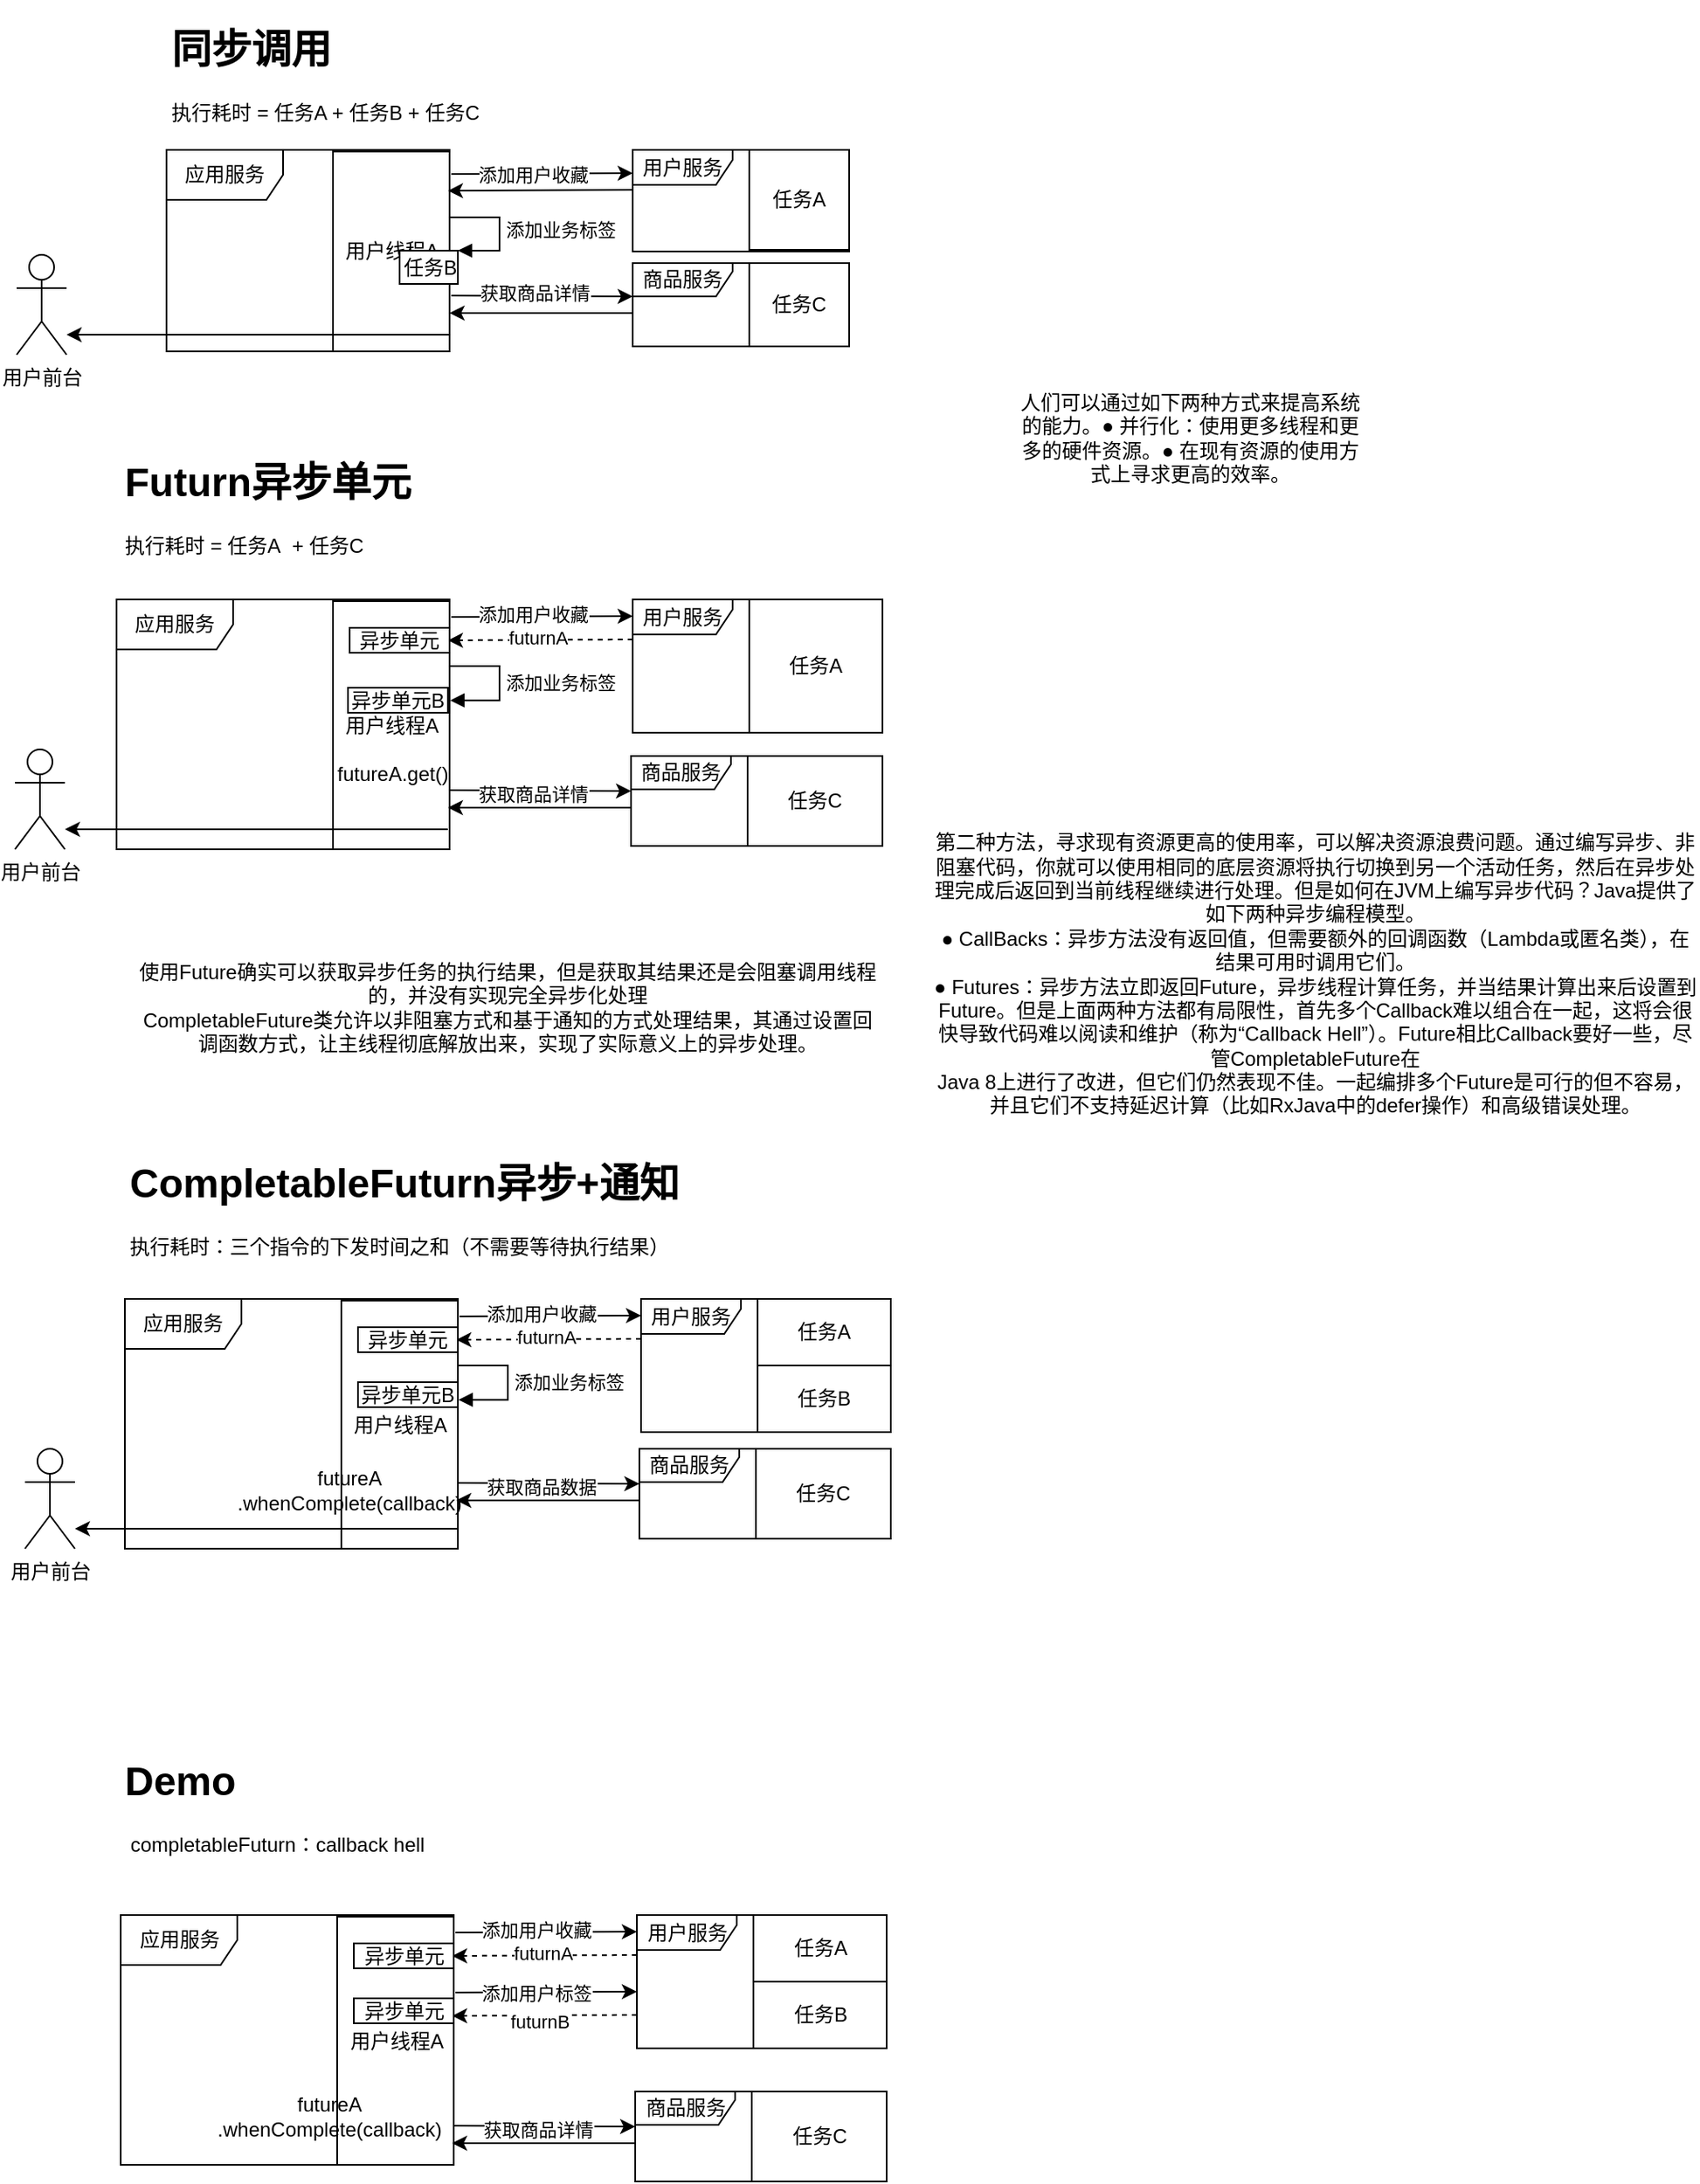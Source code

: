 <mxfile version="17.1.2" type="github">
  <diagram id="YxvS4D-LL8fNlQ251Akh" name="第 1 页">
    <mxGraphModel dx="1199" dy="720" grid="1" gridSize="10" guides="1" tooltips="1" connect="1" arrows="1" fold="1" page="1" pageScale="1" pageWidth="827" pageHeight="1169" math="0" shadow="0">
      <root>
        <mxCell id="0" />
        <mxCell id="1" parent="0" />
        <mxCell id="aYUkV0Ceu2SjlymIUX1H-2" value="&lt;h1&gt;同步调用&lt;/h1&gt;&lt;p&gt;执行耗时 = 任务A + 任务B + 任务C&lt;/p&gt;" style="text;html=1;strokeColor=none;fillColor=none;spacing=5;spacingTop=-20;whiteSpace=wrap;overflow=hidden;rounded=0;" parent="1" vertex="1">
          <mxGeometry x="-32.5" y="70" width="290" height="70" as="geometry" />
        </mxCell>
        <mxCell id="aYUkV0Ceu2SjlymIUX1H-5" value="用户线程A" style="html=1;" parent="1" vertex="1">
          <mxGeometry x="70" y="151" width="70" height="120" as="geometry" />
        </mxCell>
        <mxCell id="FG8VGtfRQt78oF9gW6V4-4" value="" style="edgeStyle=orthogonalEdgeStyle;rounded=0;orthogonalLoop=1;jettySize=auto;html=1;" edge="1" parent="1" target="FG8VGtfRQt78oF9gW6V4-1">
          <mxGeometry relative="1" as="geometry">
            <mxPoint x="140" y="261" as="sourcePoint" />
            <Array as="points">
              <mxPoint x="-110" y="261" />
              <mxPoint x="-110" y="261" />
            </Array>
          </mxGeometry>
        </mxCell>
        <mxCell id="aYUkV0Ceu2SjlymIUX1H-9" value="应用服务" style="shape=umlFrame;whiteSpace=wrap;html=1;width=70;height=30;" parent="1" vertex="1">
          <mxGeometry x="-30" y="150" width="170" height="121" as="geometry" />
        </mxCell>
        <mxCell id="aYUkV0Ceu2SjlymIUX1H-17" value="用户服务" style="shape=umlFrame;whiteSpace=wrap;html=1;width=60;height=21;" parent="1" vertex="1">
          <mxGeometry x="250" y="150" width="130" height="61" as="geometry" />
        </mxCell>
        <mxCell id="aYUkV0Ceu2SjlymIUX1H-18" value="商品服务" style="shape=umlFrame;whiteSpace=wrap;html=1;width=60;height=20;" parent="1" vertex="1">
          <mxGeometry x="250" y="218" width="130" height="50" as="geometry" />
        </mxCell>
        <mxCell id="aYUkV0Ceu2SjlymIUX1H-19" value="" style="endArrow=classic;html=1;rounded=0;exitX=1.014;exitY=0.088;exitDx=0;exitDy=0;exitPerimeter=0;" parent="1" edge="1">
          <mxGeometry width="50" height="50" relative="1" as="geometry">
            <mxPoint x="140.98" y="164.56" as="sourcePoint" />
            <mxPoint x="250" y="164" as="targetPoint" />
          </mxGeometry>
        </mxCell>
        <mxCell id="aYUkV0Ceu2SjlymIUX1H-21" value="添加用户收藏" style="edgeLabel;html=1;align=center;verticalAlign=middle;resizable=0;points=[];" parent="aYUkV0Ceu2SjlymIUX1H-19" vertex="1" connectable="0">
          <mxGeometry x="-0.253" relative="1" as="geometry">
            <mxPoint x="8" as="offset" />
          </mxGeometry>
        </mxCell>
        <mxCell id="aYUkV0Ceu2SjlymIUX1H-20" value="" style="endArrow=classic;html=1;rounded=0;entryX=0.986;entryY=0.171;entryDx=0;entryDy=0;entryPerimeter=0;" parent="1" edge="1">
          <mxGeometry width="50" height="50" relative="1" as="geometry">
            <mxPoint x="250" y="174" as="sourcePoint" />
            <mxPoint x="139.02" y="174.52" as="targetPoint" />
          </mxGeometry>
        </mxCell>
        <mxCell id="aYUkV0Ceu2SjlymIUX1H-23" value="" style="endArrow=classic;html=1;rounded=0;exitX=1.014;exitY=0.663;exitDx=0;exitDy=0;exitPerimeter=0;" parent="1" edge="1">
          <mxGeometry width="50" height="50" relative="1" as="geometry">
            <mxPoint x="140.98" y="237.56" as="sourcePoint" />
            <mxPoint x="250" y="238" as="targetPoint" />
          </mxGeometry>
        </mxCell>
        <mxCell id="KaBQcw274Nk4PCJn2wYP-22" value="获取商品详情" style="edgeLabel;html=1;align=center;verticalAlign=middle;resizable=0;points=[];" parent="aYUkV0Ceu2SjlymIUX1H-23" vertex="1" connectable="0">
          <mxGeometry x="-0.067" y="2" relative="1" as="geometry">
            <mxPoint x="-1" as="offset" />
          </mxGeometry>
        </mxCell>
        <mxCell id="aYUkV0Ceu2SjlymIUX1H-25" value="" style="endArrow=classic;html=1;rounded=0;entryX=1;entryY=0.75;entryDx=0;entryDy=0;" parent="1" edge="1">
          <mxGeometry width="50" height="50" relative="1" as="geometry">
            <mxPoint x="250" y="248" as="sourcePoint" />
            <mxPoint x="140" y="248" as="targetPoint" />
          </mxGeometry>
        </mxCell>
        <mxCell id="aYUkV0Ceu2SjlymIUX1H-28" value="任务A" style="rounded=0;whiteSpace=wrap;html=1;" parent="1" vertex="1">
          <mxGeometry x="320" y="150" width="60" height="60" as="geometry" />
        </mxCell>
        <mxCell id="aYUkV0Ceu2SjlymIUX1H-29" value="任务C" style="rounded=0;whiteSpace=wrap;html=1;" parent="1" vertex="1">
          <mxGeometry x="320" y="218" width="60" height="50" as="geometry" />
        </mxCell>
        <mxCell id="KaBQcw274Nk4PCJn2wYP-5" value="&lt;h1&gt;Futurn异步单元&lt;/h1&gt;&lt;p&gt;执行耗时 = 任务A&amp;nbsp; + 任务C&amp;nbsp;&lt;/p&gt;" style="text;html=1;strokeColor=none;fillColor=none;spacing=5;spacingTop=-20;whiteSpace=wrap;overflow=hidden;rounded=0;" parent="1" vertex="1">
          <mxGeometry x="-60" y="330" width="290" height="70" as="geometry" />
        </mxCell>
        <mxCell id="KaBQcw274Nk4PCJn2wYP-41" value="使用Future确实可以获取异步任务的执行结果，但是获取其结果还是会阻塞调用线程的，并没有实现完全异步化处理&lt;br&gt;CompletableFuture类允许以非阻塞方式和基于通知的方式处理结果，其通过设置回调函数方式，让主线程彻底解放出来，实现了实际意义上的异步处理。" style="text;html=1;strokeColor=none;fillColor=none;align=center;verticalAlign=middle;whiteSpace=wrap;rounded=0;" parent="1" vertex="1">
          <mxGeometry x="-50" y="620" width="450" height="90" as="geometry" />
        </mxCell>
        <mxCell id="KaBQcw274Nk4PCJn2wYP-48" value="用户线程A" style="html=1;" parent="1" vertex="1">
          <mxGeometry x="70" y="421" width="70" height="149" as="geometry" />
        </mxCell>
        <mxCell id="KaBQcw274Nk4PCJn2wYP-49" value="应用服务" style="shape=umlFrame;whiteSpace=wrap;html=1;width=70;height=30;" parent="1" vertex="1">
          <mxGeometry x="-60" y="420" width="200" height="150" as="geometry" />
        </mxCell>
        <mxCell id="KaBQcw274Nk4PCJn2wYP-50" value="用户服务" style="shape=umlFrame;whiteSpace=wrap;html=1;width=60;height=21;" parent="1" vertex="1">
          <mxGeometry x="250" y="420" width="150" height="80" as="geometry" />
        </mxCell>
        <mxCell id="KaBQcw274Nk4PCJn2wYP-51" value="商品服务" style="shape=umlFrame;whiteSpace=wrap;html=1;width=60;height=20;" parent="1" vertex="1">
          <mxGeometry x="249" y="514" width="151" height="54" as="geometry" />
        </mxCell>
        <mxCell id="KaBQcw274Nk4PCJn2wYP-52" value="" style="endArrow=classic;html=1;rounded=0;exitX=1.014;exitY=0.088;exitDx=0;exitDy=0;exitPerimeter=0;" parent="1" edge="1">
          <mxGeometry width="50" height="50" relative="1" as="geometry">
            <mxPoint x="140.98" y="430.56" as="sourcePoint" />
            <mxPoint x="250" y="430" as="targetPoint" />
          </mxGeometry>
        </mxCell>
        <mxCell id="KaBQcw274Nk4PCJn2wYP-53" value="添加用户收藏" style="edgeLabel;html=1;align=center;verticalAlign=middle;resizable=0;points=[];" parent="KaBQcw274Nk4PCJn2wYP-52" vertex="1" connectable="0">
          <mxGeometry x="-0.253" relative="1" as="geometry">
            <mxPoint x="8" y="-2" as="offset" />
          </mxGeometry>
        </mxCell>
        <mxCell id="KaBQcw274Nk4PCJn2wYP-54" value="" style="endArrow=classic;html=1;rounded=0;entryX=0.986;entryY=0.171;entryDx=0;entryDy=0;entryPerimeter=0;dashed=1;" parent="1" edge="1">
          <mxGeometry width="50" height="50" relative="1" as="geometry">
            <mxPoint x="250" y="444" as="sourcePoint" />
            <mxPoint x="139.02" y="444.52" as="targetPoint" />
          </mxGeometry>
        </mxCell>
        <mxCell id="KaBQcw274Nk4PCJn2wYP-65" value="futurnA" style="edgeLabel;html=1;align=center;verticalAlign=middle;resizable=0;points=[];" parent="KaBQcw274Nk4PCJn2wYP-54" vertex="1" connectable="0">
          <mxGeometry x="0.045" y="-2" relative="1" as="geometry">
            <mxPoint x="1" as="offset" />
          </mxGeometry>
        </mxCell>
        <mxCell id="KaBQcw274Nk4PCJn2wYP-55" value="" style="endArrow=classic;html=1;rounded=0;exitX=1.014;exitY=0.663;exitDx=0;exitDy=0;exitPerimeter=0;" parent="1" edge="1">
          <mxGeometry width="50" height="50" relative="1" as="geometry">
            <mxPoint x="139.98" y="534.56" as="sourcePoint" />
            <mxPoint x="249" y="535" as="targetPoint" />
          </mxGeometry>
        </mxCell>
        <mxCell id="KaBQcw274Nk4PCJn2wYP-56" value="获取商品详情" style="edgeLabel;html=1;align=center;verticalAlign=middle;resizable=0;points=[];" parent="KaBQcw274Nk4PCJn2wYP-55" vertex="1" connectable="0">
          <mxGeometry x="-0.067" y="2" relative="1" as="geometry">
            <mxPoint x="-1" y="4" as="offset" />
          </mxGeometry>
        </mxCell>
        <mxCell id="KaBQcw274Nk4PCJn2wYP-57" value="" style="endArrow=classic;html=1;rounded=0;entryX=1;entryY=0.75;entryDx=0;entryDy=0;" parent="1" edge="1">
          <mxGeometry width="50" height="50" relative="1" as="geometry">
            <mxPoint x="249" y="545" as="sourcePoint" />
            <mxPoint x="139" y="545" as="targetPoint" />
          </mxGeometry>
        </mxCell>
        <mxCell id="KaBQcw274Nk4PCJn2wYP-58" value="任务A" style="rounded=0;whiteSpace=wrap;html=1;" parent="1" vertex="1">
          <mxGeometry x="320" y="420" width="80" height="80" as="geometry" />
        </mxCell>
        <mxCell id="KaBQcw274Nk4PCJn2wYP-59" value="任务C" style="rounded=0;whiteSpace=wrap;html=1;" parent="1" vertex="1">
          <mxGeometry x="319" y="514" width="81" height="54" as="geometry" />
        </mxCell>
        <mxCell id="KaBQcw274Nk4PCJn2wYP-70" value="异步单元" style="rounded=0;whiteSpace=wrap;html=1;" parent="1" vertex="1">
          <mxGeometry x="80" y="437" width="60" height="15" as="geometry" />
        </mxCell>
        <mxCell id="KaBQcw274Nk4PCJn2wYP-71" value="异步单元B" style="rounded=0;whiteSpace=wrap;html=1;" parent="1" vertex="1">
          <mxGeometry x="79" y="473" width="60" height="15" as="geometry" />
        </mxCell>
        <mxCell id="KaBQcw274Nk4PCJn2wYP-74" value="futureA.get()" style="text;html=1;strokeColor=none;fillColor=none;align=center;verticalAlign=middle;whiteSpace=wrap;rounded=0;" parent="1" vertex="1">
          <mxGeometry x="76" y="510" width="60" height="30" as="geometry" />
        </mxCell>
        <mxCell id="KaBQcw274Nk4PCJn2wYP-75" value="&lt;h1&gt;CompletableFuturn异步+通知&lt;/h1&gt;&lt;p&gt;执行耗时：三个指令的下发时间之和（不需要等待执行结果）&lt;/p&gt;" style="text;html=1;strokeColor=none;fillColor=none;spacing=5;spacingTop=-20;whiteSpace=wrap;overflow=hidden;rounded=0;" parent="1" vertex="1">
          <mxGeometry x="-57.5" y="751" width="465" height="90" as="geometry" />
        </mxCell>
        <mxCell id="KaBQcw274Nk4PCJn2wYP-76" value="用户线程A" style="html=1;" parent="1" vertex="1">
          <mxGeometry x="75" y="841" width="70" height="149" as="geometry" />
        </mxCell>
        <mxCell id="KaBQcw274Nk4PCJn2wYP-77" value="应用服务" style="shape=umlFrame;whiteSpace=wrap;html=1;width=70;height=30;" parent="1" vertex="1">
          <mxGeometry x="-55" y="840" width="200" height="150" as="geometry" />
        </mxCell>
        <mxCell id="KaBQcw274Nk4PCJn2wYP-78" value="用户服务" style="shape=umlFrame;whiteSpace=wrap;html=1;width=60;height=21;" parent="1" vertex="1">
          <mxGeometry x="255" y="840" width="150" height="80" as="geometry" />
        </mxCell>
        <mxCell id="KaBQcw274Nk4PCJn2wYP-79" value="商品服务" style="shape=umlFrame;whiteSpace=wrap;html=1;width=60;height=20;" parent="1" vertex="1">
          <mxGeometry x="254" y="930" width="151" height="54" as="geometry" />
        </mxCell>
        <mxCell id="KaBQcw274Nk4PCJn2wYP-80" value="" style="endArrow=classic;html=1;rounded=0;exitX=1.014;exitY=0.088;exitDx=0;exitDy=0;exitPerimeter=0;" parent="1" edge="1">
          <mxGeometry width="50" height="50" relative="1" as="geometry">
            <mxPoint x="145.98" y="850.56" as="sourcePoint" />
            <mxPoint x="255" y="850" as="targetPoint" />
          </mxGeometry>
        </mxCell>
        <mxCell id="KaBQcw274Nk4PCJn2wYP-81" value="添加用户收藏" style="edgeLabel;html=1;align=center;verticalAlign=middle;resizable=0;points=[];" parent="KaBQcw274Nk4PCJn2wYP-80" vertex="1" connectable="0">
          <mxGeometry x="-0.253" relative="1" as="geometry">
            <mxPoint x="8" y="-2" as="offset" />
          </mxGeometry>
        </mxCell>
        <mxCell id="KaBQcw274Nk4PCJn2wYP-82" value="" style="endArrow=classic;html=1;rounded=0;entryX=0.986;entryY=0.171;entryDx=0;entryDy=0;entryPerimeter=0;dashed=1;" parent="1" edge="1">
          <mxGeometry width="50" height="50" relative="1" as="geometry">
            <mxPoint x="255" y="864" as="sourcePoint" />
            <mxPoint x="144.02" y="864.52" as="targetPoint" />
          </mxGeometry>
        </mxCell>
        <mxCell id="KaBQcw274Nk4PCJn2wYP-83" value="futurnA" style="edgeLabel;html=1;align=center;verticalAlign=middle;resizable=0;points=[];" parent="KaBQcw274Nk4PCJn2wYP-82" vertex="1" connectable="0">
          <mxGeometry x="0.045" y="-2" relative="1" as="geometry">
            <mxPoint x="1" as="offset" />
          </mxGeometry>
        </mxCell>
        <mxCell id="KaBQcw274Nk4PCJn2wYP-84" value="" style="endArrow=classic;html=1;rounded=0;exitX=1.014;exitY=0.663;exitDx=0;exitDy=0;exitPerimeter=0;" parent="1" edge="1">
          <mxGeometry width="50" height="50" relative="1" as="geometry">
            <mxPoint x="144.98" y="950.56" as="sourcePoint" />
            <mxPoint x="254" y="951" as="targetPoint" />
          </mxGeometry>
        </mxCell>
        <mxCell id="KaBQcw274Nk4PCJn2wYP-85" value="获取商品数据" style="edgeLabel;html=1;align=center;verticalAlign=middle;resizable=0;points=[];" parent="KaBQcw274Nk4PCJn2wYP-84" vertex="1" connectable="0">
          <mxGeometry x="-0.067" y="2" relative="1" as="geometry">
            <mxPoint x="-1" y="4" as="offset" />
          </mxGeometry>
        </mxCell>
        <mxCell id="KaBQcw274Nk4PCJn2wYP-86" value="" style="endArrow=classic;html=1;rounded=0;entryX=1;entryY=0.75;entryDx=0;entryDy=0;" parent="1" edge="1">
          <mxGeometry width="50" height="50" relative="1" as="geometry">
            <mxPoint x="254" y="961" as="sourcePoint" />
            <mxPoint x="144" y="961" as="targetPoint" />
          </mxGeometry>
        </mxCell>
        <mxCell id="KaBQcw274Nk4PCJn2wYP-87" value="任务A" style="rounded=0;whiteSpace=wrap;html=1;" parent="1" vertex="1">
          <mxGeometry x="325" y="840" width="80" height="40" as="geometry" />
        </mxCell>
        <mxCell id="KaBQcw274Nk4PCJn2wYP-88" value="任务C" style="rounded=0;whiteSpace=wrap;html=1;" parent="1" vertex="1">
          <mxGeometry x="324" y="930" width="81" height="54" as="geometry" />
        </mxCell>
        <mxCell id="KaBQcw274Nk4PCJn2wYP-93" value="任务B" style="rounded=0;whiteSpace=wrap;html=1;" parent="1" vertex="1">
          <mxGeometry x="325" y="880" width="80" height="40" as="geometry" />
        </mxCell>
        <mxCell id="KaBQcw274Nk4PCJn2wYP-94" value="异步单元" style="rounded=0;whiteSpace=wrap;html=1;" parent="1" vertex="1">
          <mxGeometry x="85" y="857" width="60" height="15" as="geometry" />
        </mxCell>
        <mxCell id="KaBQcw274Nk4PCJn2wYP-95" value="异步单元B" style="rounded=0;whiteSpace=wrap;html=1;" parent="1" vertex="1">
          <mxGeometry x="85" y="890" width="60" height="15" as="geometry" />
        </mxCell>
        <mxCell id="KaBQcw274Nk4PCJn2wYP-96" value="futureA&lt;br&gt;.whenComplete(callback)" style="text;html=1;strokeColor=none;fillColor=none;align=center;verticalAlign=middle;whiteSpace=wrap;rounded=0;" parent="1" vertex="1">
          <mxGeometry x="50" y="940" width="60" height="30" as="geometry" />
        </mxCell>
        <mxCell id="KaBQcw274Nk4PCJn2wYP-97" value="人们可以通过如下两种方式来提高系统的能力。● 并行化：使用更多线程和更多的硬件资源。● 在现有资源的使用方式上寻求更高的效率。" style="text;html=1;strokeColor=none;fillColor=none;align=center;verticalAlign=middle;whiteSpace=wrap;rounded=0;" parent="1" vertex="1">
          <mxGeometry x="480" y="218" width="210" height="210" as="geometry" />
        </mxCell>
        <mxCell id="KaBQcw274Nk4PCJn2wYP-98" value="第二种方法，寻求现有资源更高的使用率，可以解决资源浪费问题。通过编写异步、非阻塞代码，你就可以使用相同的底层资源将执行切换到另一个活动任务，然后在异步处理完成后返回到当前线程继续进行处理。但是如何在JVM上编写异步代码？Java提供了如下两种异步编程模型。&lt;br&gt;● CallBacks：异步方法没有返回值，但需要额外的回调函数（Lambda或匿名类），在结果可用时调用它们。&lt;br&gt;● Futures：异步方法立即返回Future，异步线程计算任务，并当结果计算出来后设置到Future。但是上面两种方法都有局限性，首先多个Callback难以组合在一起，这将会很快导致代码难以阅读和维护（称为“Callback Hell”）。Future相比Callback要好一些，尽管CompletableFuture在&lt;span style=&quot;color: rgba(0 , 0 , 0 , 0) ; font-family: monospace ; font-size: 0px&quot;&gt;%3CmxGraphModel%3E%3Croot%3E%3CmxCell%20id%3D%220%22%2F%3E%3CmxCell%20id%3D%221%22%20parent%3D%220%22%2F%3E%3CmxCell%20id%3D%222%22%20value%3D%22%26lt%3Bh1%26gt%3BDemo%26lt%3B%2Fh1%26gt%3B%26lt%3Bp%26gt%3B(%E4%BC%AA)%E5%BC%82%E6%AD%A5%E8%B0%83%E7%94%A8%E8%80%97%E6%97%B6%EF%BC%9Amax(%20%E4%BB%BB%E5%8A%A1A%20%2C%20%E4%BB%BB%E5%8A%A1B%20)%26amp%3Bnbsp%3B%20%26amp%3Bnbsp%3BcompletableFuturn%26lt%3B%2Fp%26gt%3B%22%20style%3D%22text%3Bhtml%3D1%3BstrokeColor%3Dnone%3BfillColor%3Dnone%3Bspacing%3D5%3BspacingTop%3D-20%3BwhiteSpace%3Dwrap%3Boverflow%3Dhidden%3Brounded%3D0%3B%22%20vertex%3D%221%22%20parent%3D%221%22%3E%3CmxGeometry%20x%3D%22-30%22%20y%3D%22730%22%20width%3D%22465%22%20height%3D%2290%22%20as%3D%22geometry%22%2F%3E%3C%2FmxCell%3E%3C%2Froot%3E%3C%2FmxGraphModel%3E&lt;/span&gt;&lt;br&gt;Java 8上进行了改进，但它们仍然表现不佳。一起编排多个Future是可行的但不容易，并且它们不支持延迟计算（比如RxJava中的defer操作）和高级错误处理。" style="text;html=1;strokeColor=none;fillColor=none;align=center;verticalAlign=middle;whiteSpace=wrap;rounded=0;" parent="1" vertex="1">
          <mxGeometry x="430" y="520" width="460" height="250" as="geometry" />
        </mxCell>
        <mxCell id="KaBQcw274Nk4PCJn2wYP-99" value="用户线程A" style="html=1;" parent="1" vertex="1">
          <mxGeometry x="72.5" y="1211" width="70" height="149" as="geometry" />
        </mxCell>
        <mxCell id="KaBQcw274Nk4PCJn2wYP-100" value="应用服务" style="shape=umlFrame;whiteSpace=wrap;html=1;width=70;height=30;" parent="1" vertex="1">
          <mxGeometry x="-57.5" y="1210" width="200" height="150" as="geometry" />
        </mxCell>
        <mxCell id="KaBQcw274Nk4PCJn2wYP-101" value="用户服务" style="shape=umlFrame;whiteSpace=wrap;html=1;width=60;height=21;" parent="1" vertex="1">
          <mxGeometry x="252.5" y="1210" width="150" height="80" as="geometry" />
        </mxCell>
        <mxCell id="KaBQcw274Nk4PCJn2wYP-102" value="商品服务" style="shape=umlFrame;whiteSpace=wrap;html=1;width=60;height=20;" parent="1" vertex="1">
          <mxGeometry x="251.5" y="1316" width="151" height="54" as="geometry" />
        </mxCell>
        <mxCell id="KaBQcw274Nk4PCJn2wYP-103" value="" style="endArrow=classic;html=1;rounded=0;exitX=1.014;exitY=0.088;exitDx=0;exitDy=0;exitPerimeter=0;" parent="1" edge="1">
          <mxGeometry width="50" height="50" relative="1" as="geometry">
            <mxPoint x="143.48" y="1220.56" as="sourcePoint" />
            <mxPoint x="252.5" y="1220" as="targetPoint" />
          </mxGeometry>
        </mxCell>
        <mxCell id="KaBQcw274Nk4PCJn2wYP-104" value="添加用户收藏" style="edgeLabel;html=1;align=center;verticalAlign=middle;resizable=0;points=[];" parent="KaBQcw274Nk4PCJn2wYP-103" vertex="1" connectable="0">
          <mxGeometry x="-0.253" relative="1" as="geometry">
            <mxPoint x="8" y="-2" as="offset" />
          </mxGeometry>
        </mxCell>
        <mxCell id="KaBQcw274Nk4PCJn2wYP-105" value="" style="endArrow=classic;html=1;rounded=0;entryX=0.986;entryY=0.171;entryDx=0;entryDy=0;entryPerimeter=0;dashed=1;" parent="1" edge="1">
          <mxGeometry width="50" height="50" relative="1" as="geometry">
            <mxPoint x="252.5" y="1234.0" as="sourcePoint" />
            <mxPoint x="141.52" y="1234.52" as="targetPoint" />
          </mxGeometry>
        </mxCell>
        <mxCell id="KaBQcw274Nk4PCJn2wYP-106" value="futurnA" style="edgeLabel;html=1;align=center;verticalAlign=middle;resizable=0;points=[];" parent="KaBQcw274Nk4PCJn2wYP-105" vertex="1" connectable="0">
          <mxGeometry x="0.045" y="-2" relative="1" as="geometry">
            <mxPoint x="1" as="offset" />
          </mxGeometry>
        </mxCell>
        <mxCell id="KaBQcw274Nk4PCJn2wYP-107" value="" style="endArrow=classic;html=1;rounded=0;exitX=1.014;exitY=0.663;exitDx=0;exitDy=0;exitPerimeter=0;" parent="1" edge="1">
          <mxGeometry width="50" height="50" relative="1" as="geometry">
            <mxPoint x="142.48" y="1336.56" as="sourcePoint" />
            <mxPoint x="251.5" y="1337" as="targetPoint" />
          </mxGeometry>
        </mxCell>
        <mxCell id="KaBQcw274Nk4PCJn2wYP-108" value="获取商品详情" style="edgeLabel;html=1;align=center;verticalAlign=middle;resizable=0;points=[];" parent="KaBQcw274Nk4PCJn2wYP-107" vertex="1" connectable="0">
          <mxGeometry x="-0.067" y="2" relative="1" as="geometry">
            <mxPoint x="-1" y="4" as="offset" />
          </mxGeometry>
        </mxCell>
        <mxCell id="KaBQcw274Nk4PCJn2wYP-109" value="" style="endArrow=classic;html=1;rounded=0;entryX=1;entryY=0.75;entryDx=0;entryDy=0;" parent="1" edge="1">
          <mxGeometry width="50" height="50" relative="1" as="geometry">
            <mxPoint x="251.5" y="1347" as="sourcePoint" />
            <mxPoint x="141.5" y="1347" as="targetPoint" />
          </mxGeometry>
        </mxCell>
        <mxCell id="KaBQcw274Nk4PCJn2wYP-110" value="任务A" style="rounded=0;whiteSpace=wrap;html=1;" parent="1" vertex="1">
          <mxGeometry x="322.5" y="1210" width="80" height="40" as="geometry" />
        </mxCell>
        <mxCell id="KaBQcw274Nk4PCJn2wYP-111" value="任务C" style="rounded=0;whiteSpace=wrap;html=1;" parent="1" vertex="1">
          <mxGeometry x="321.5" y="1316" width="81" height="54" as="geometry" />
        </mxCell>
        <mxCell id="KaBQcw274Nk4PCJn2wYP-112" value="" style="endArrow=classic;html=1;rounded=0;exitX=1.014;exitY=0.088;exitDx=0;exitDy=0;exitPerimeter=0;" parent="1" edge="1">
          <mxGeometry width="50" height="50" relative="1" as="geometry">
            <mxPoint x="143.48" y="1256.56" as="sourcePoint" />
            <mxPoint x="252.5" y="1256" as="targetPoint" />
          </mxGeometry>
        </mxCell>
        <mxCell id="KaBQcw274Nk4PCJn2wYP-113" value="添加用户标签" style="edgeLabel;html=1;align=center;verticalAlign=middle;resizable=0;points=[];" parent="KaBQcw274Nk4PCJn2wYP-112" vertex="1" connectable="0">
          <mxGeometry x="-0.253" relative="1" as="geometry">
            <mxPoint x="8" as="offset" />
          </mxGeometry>
        </mxCell>
        <mxCell id="KaBQcw274Nk4PCJn2wYP-114" value="" style="endArrow=classic;html=1;rounded=0;entryX=0.986;entryY=0.171;entryDx=0;entryDy=0;entryPerimeter=0;dashed=1;" parent="1" edge="1">
          <mxGeometry width="50" height="50" relative="1" as="geometry">
            <mxPoint x="252.5" y="1270" as="sourcePoint" />
            <mxPoint x="141.52" y="1270.52" as="targetPoint" />
          </mxGeometry>
        </mxCell>
        <mxCell id="KaBQcw274Nk4PCJn2wYP-115" value="futurnB" style="edgeLabel;html=1;align=center;verticalAlign=middle;resizable=0;points=[];" parent="KaBQcw274Nk4PCJn2wYP-114" vertex="1" connectable="0">
          <mxGeometry x="0.071" y="3" relative="1" as="geometry">
            <mxPoint x="1" as="offset" />
          </mxGeometry>
        </mxCell>
        <mxCell id="KaBQcw274Nk4PCJn2wYP-116" value="任务B" style="rounded=0;whiteSpace=wrap;html=1;" parent="1" vertex="1">
          <mxGeometry x="322.5" y="1250" width="80" height="40" as="geometry" />
        </mxCell>
        <mxCell id="KaBQcw274Nk4PCJn2wYP-117" value="异步单元" style="rounded=0;whiteSpace=wrap;html=1;" parent="1" vertex="1">
          <mxGeometry x="82.5" y="1227" width="60" height="15" as="geometry" />
        </mxCell>
        <mxCell id="KaBQcw274Nk4PCJn2wYP-118" value="异步单元" style="rounded=0;whiteSpace=wrap;html=1;" parent="1" vertex="1">
          <mxGeometry x="82.5" y="1260" width="60" height="15" as="geometry" />
        </mxCell>
        <mxCell id="KaBQcw274Nk4PCJn2wYP-119" value="futureA&lt;br&gt;.whenComplete(callback)" style="text;html=1;strokeColor=none;fillColor=none;align=center;verticalAlign=middle;whiteSpace=wrap;rounded=0;" parent="1" vertex="1">
          <mxGeometry x="37.5" y="1316" width="60" height="30" as="geometry" />
        </mxCell>
        <mxCell id="KaBQcw274Nk4PCJn2wYP-120" value="&lt;h1&gt;Demo&lt;/h1&gt;&lt;p&gt;&amp;nbsp;completableFuturn：callback hell&lt;/p&gt;" style="text;html=1;strokeColor=none;fillColor=none;spacing=5;spacingTop=-20;whiteSpace=wrap;overflow=hidden;rounded=0;" parent="1" vertex="1">
          <mxGeometry x="-60" y="1110" width="465" height="90" as="geometry" />
        </mxCell>
        <mxCell id="FG8VGtfRQt78oF9gW6V4-1" value="用户前台" style="shape=umlActor;verticalLabelPosition=bottom;verticalAlign=top;html=1;outlineConnect=0;" vertex="1" parent="1">
          <mxGeometry x="-120" y="213" width="30" height="60" as="geometry" />
        </mxCell>
        <mxCell id="FG8VGtfRQt78oF9gW6V4-5" value="任务B" style="html=1;points=[];perimeter=orthogonalPerimeter;" vertex="1" parent="1">
          <mxGeometry x="110" y="210.5" width="35" height="20" as="geometry" />
        </mxCell>
        <mxCell id="FG8VGtfRQt78oF9gW6V4-6" value="&lt;span style=&quot;text-align: center&quot;&gt;添加业务标签&lt;/span&gt;" style="edgeStyle=orthogonalEdgeStyle;html=1;align=left;spacingLeft=2;endArrow=block;rounded=0;entryX=1;entryY=0;" edge="1" target="FG8VGtfRQt78oF9gW6V4-5" parent="1">
          <mxGeometry relative="1" as="geometry">
            <mxPoint x="140" y="190.5" as="sourcePoint" />
            <Array as="points">
              <mxPoint x="170" y="190.5" />
            </Array>
          </mxGeometry>
        </mxCell>
        <mxCell id="FG8VGtfRQt78oF9gW6V4-9" value="&lt;span style=&quot;text-align: center&quot;&gt;添加业务标签&lt;/span&gt;" style="edgeStyle=orthogonalEdgeStyle;html=1;align=left;spacingLeft=2;endArrow=block;rounded=0;entryX=1.002;entryY=0.404;entryDx=0;entryDy=0;entryPerimeter=0;" edge="1" parent="1" target="KaBQcw274Nk4PCJn2wYP-49">
          <mxGeometry relative="1" as="geometry">
            <mxPoint x="140" y="460" as="sourcePoint" />
            <Array as="points">
              <mxPoint x="170" y="460" />
              <mxPoint x="170" y="481" />
            </Array>
            <mxPoint x="145" y="480" as="targetPoint" />
          </mxGeometry>
        </mxCell>
        <mxCell id="FG8VGtfRQt78oF9gW6V4-12" value="" style="edgeStyle=orthogonalEdgeStyle;rounded=0;orthogonalLoop=1;jettySize=auto;html=1;" edge="1" parent="1" target="FG8VGtfRQt78oF9gW6V4-13">
          <mxGeometry relative="1" as="geometry">
            <mxPoint x="139" y="558" as="sourcePoint" />
            <Array as="points">
              <mxPoint x="-111" y="558" />
              <mxPoint x="-111" y="558" />
            </Array>
          </mxGeometry>
        </mxCell>
        <mxCell id="FG8VGtfRQt78oF9gW6V4-13" value="用户前台" style="shape=umlActor;verticalLabelPosition=bottom;verticalAlign=top;html=1;outlineConnect=0;" vertex="1" parent="1">
          <mxGeometry x="-121" y="510" width="30" height="60" as="geometry" />
        </mxCell>
        <mxCell id="FG8VGtfRQt78oF9gW6V4-14" value="&lt;span style=&quot;text-align: center&quot;&gt;添加业务标签&lt;/span&gt;" style="edgeStyle=orthogonalEdgeStyle;html=1;align=left;spacingLeft=2;endArrow=block;rounded=0;entryX=1.002;entryY=0.404;entryDx=0;entryDy=0;entryPerimeter=0;" edge="1" parent="1">
          <mxGeometry relative="1" as="geometry">
            <mxPoint x="145" y="880" as="sourcePoint" />
            <Array as="points">
              <mxPoint x="175" y="880" />
              <mxPoint x="175" y="901" />
            </Array>
            <mxPoint x="145.4" y="900.6" as="targetPoint" />
          </mxGeometry>
        </mxCell>
        <mxCell id="FG8VGtfRQt78oF9gW6V4-15" value="" style="edgeStyle=orthogonalEdgeStyle;rounded=0;orthogonalLoop=1;jettySize=auto;html=1;" edge="1" parent="1" target="FG8VGtfRQt78oF9gW6V4-16">
          <mxGeometry relative="1" as="geometry">
            <mxPoint x="145.0" y="978" as="sourcePoint" />
            <Array as="points">
              <mxPoint x="-105" y="978" />
              <mxPoint x="-105" y="978" />
            </Array>
          </mxGeometry>
        </mxCell>
        <mxCell id="FG8VGtfRQt78oF9gW6V4-16" value="用户前台" style="shape=umlActor;verticalLabelPosition=bottom;verticalAlign=top;html=1;outlineConnect=0;" vertex="1" parent="1">
          <mxGeometry x="-115" y="930" width="30" height="60" as="geometry" />
        </mxCell>
      </root>
    </mxGraphModel>
  </diagram>
</mxfile>
